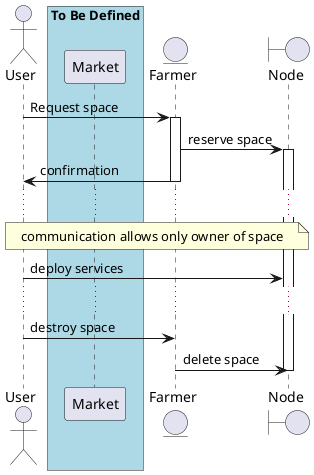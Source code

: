 @startuml
actor User as user 
box "To Be Defined" #LightBlue
    participant Market
end box
entity Farmer as farmer
boundary Node as node

user -> farmer: Request space
activate farmer
farmer -> node: reserve space
activate node
farmer -> user: confirmation
deactivate farmer
...
note over user, node: communication allows only owner of space
user -> node: deploy services
...
user -> farmer: destroy space
farmer -> node: delete space
deactivate node
@enduml